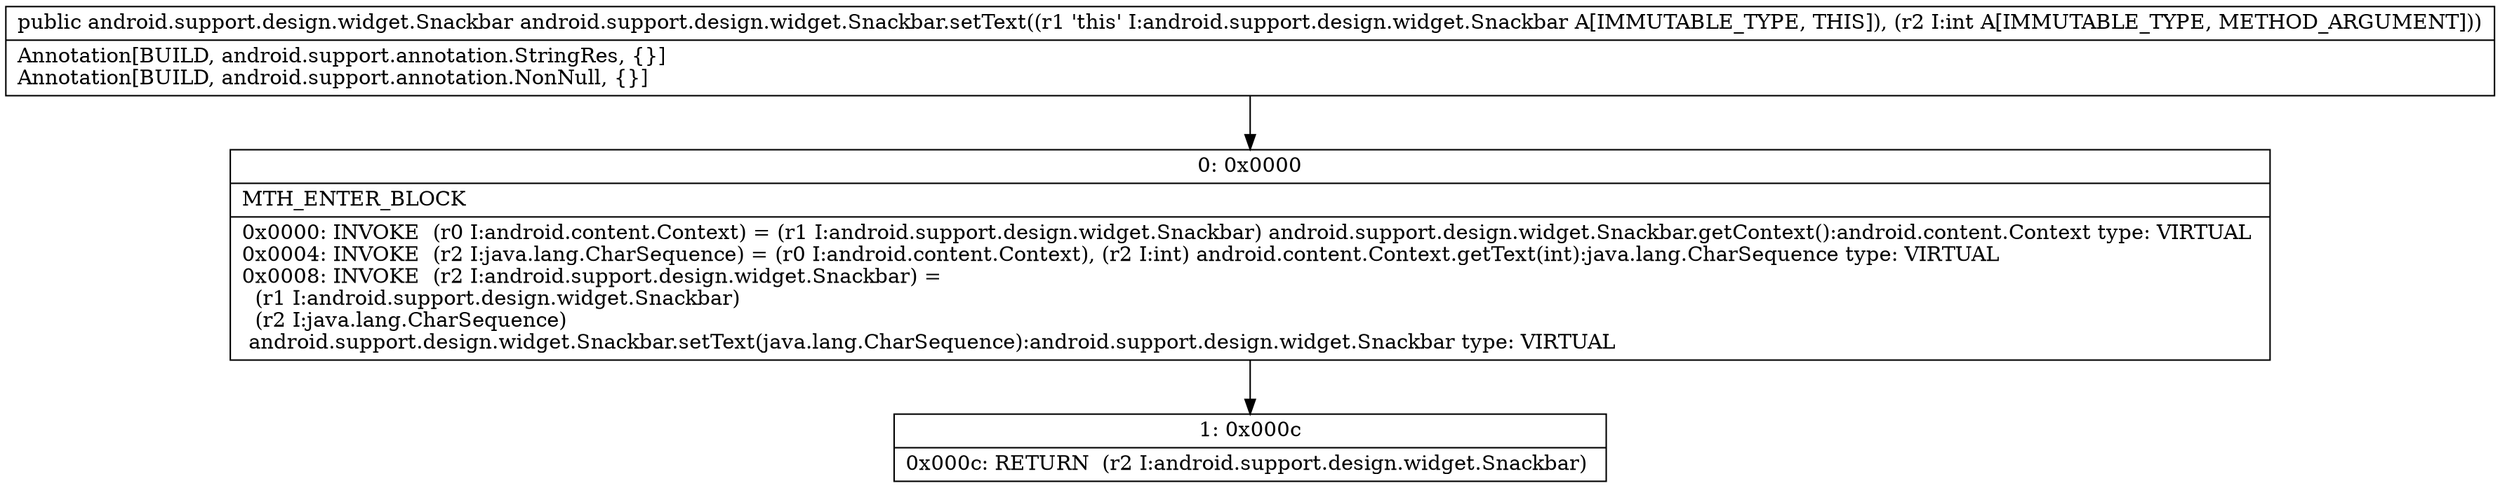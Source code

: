 digraph "CFG forandroid.support.design.widget.Snackbar.setText(I)Landroid\/support\/design\/widget\/Snackbar;" {
Node_0 [shape=record,label="{0\:\ 0x0000|MTH_ENTER_BLOCK\l|0x0000: INVOKE  (r0 I:android.content.Context) = (r1 I:android.support.design.widget.Snackbar) android.support.design.widget.Snackbar.getContext():android.content.Context type: VIRTUAL \l0x0004: INVOKE  (r2 I:java.lang.CharSequence) = (r0 I:android.content.Context), (r2 I:int) android.content.Context.getText(int):java.lang.CharSequence type: VIRTUAL \l0x0008: INVOKE  (r2 I:android.support.design.widget.Snackbar) = \l  (r1 I:android.support.design.widget.Snackbar)\l  (r2 I:java.lang.CharSequence)\l android.support.design.widget.Snackbar.setText(java.lang.CharSequence):android.support.design.widget.Snackbar type: VIRTUAL \l}"];
Node_1 [shape=record,label="{1\:\ 0x000c|0x000c: RETURN  (r2 I:android.support.design.widget.Snackbar) \l}"];
MethodNode[shape=record,label="{public android.support.design.widget.Snackbar android.support.design.widget.Snackbar.setText((r1 'this' I:android.support.design.widget.Snackbar A[IMMUTABLE_TYPE, THIS]), (r2 I:int A[IMMUTABLE_TYPE, METHOD_ARGUMENT]))  | Annotation[BUILD, android.support.annotation.StringRes, \{\}]\lAnnotation[BUILD, android.support.annotation.NonNull, \{\}]\l}"];
MethodNode -> Node_0;
Node_0 -> Node_1;
}

